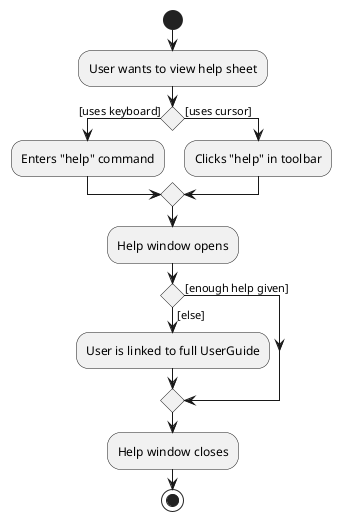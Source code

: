 @startuml
'https://plantuml.com/activity-diagram-beta

start
:User wants to view help sheet;
if () then ([uses keyboard])
:Enters "help" command;
else ([uses cursor]);
:Clicks "help" in toolbar;
endif;

:Help window opens;

if () then ([enough help given])

else ([else])
:User is linked to full UserGuide;
endif

:Help window closes;
stop

@enduml
